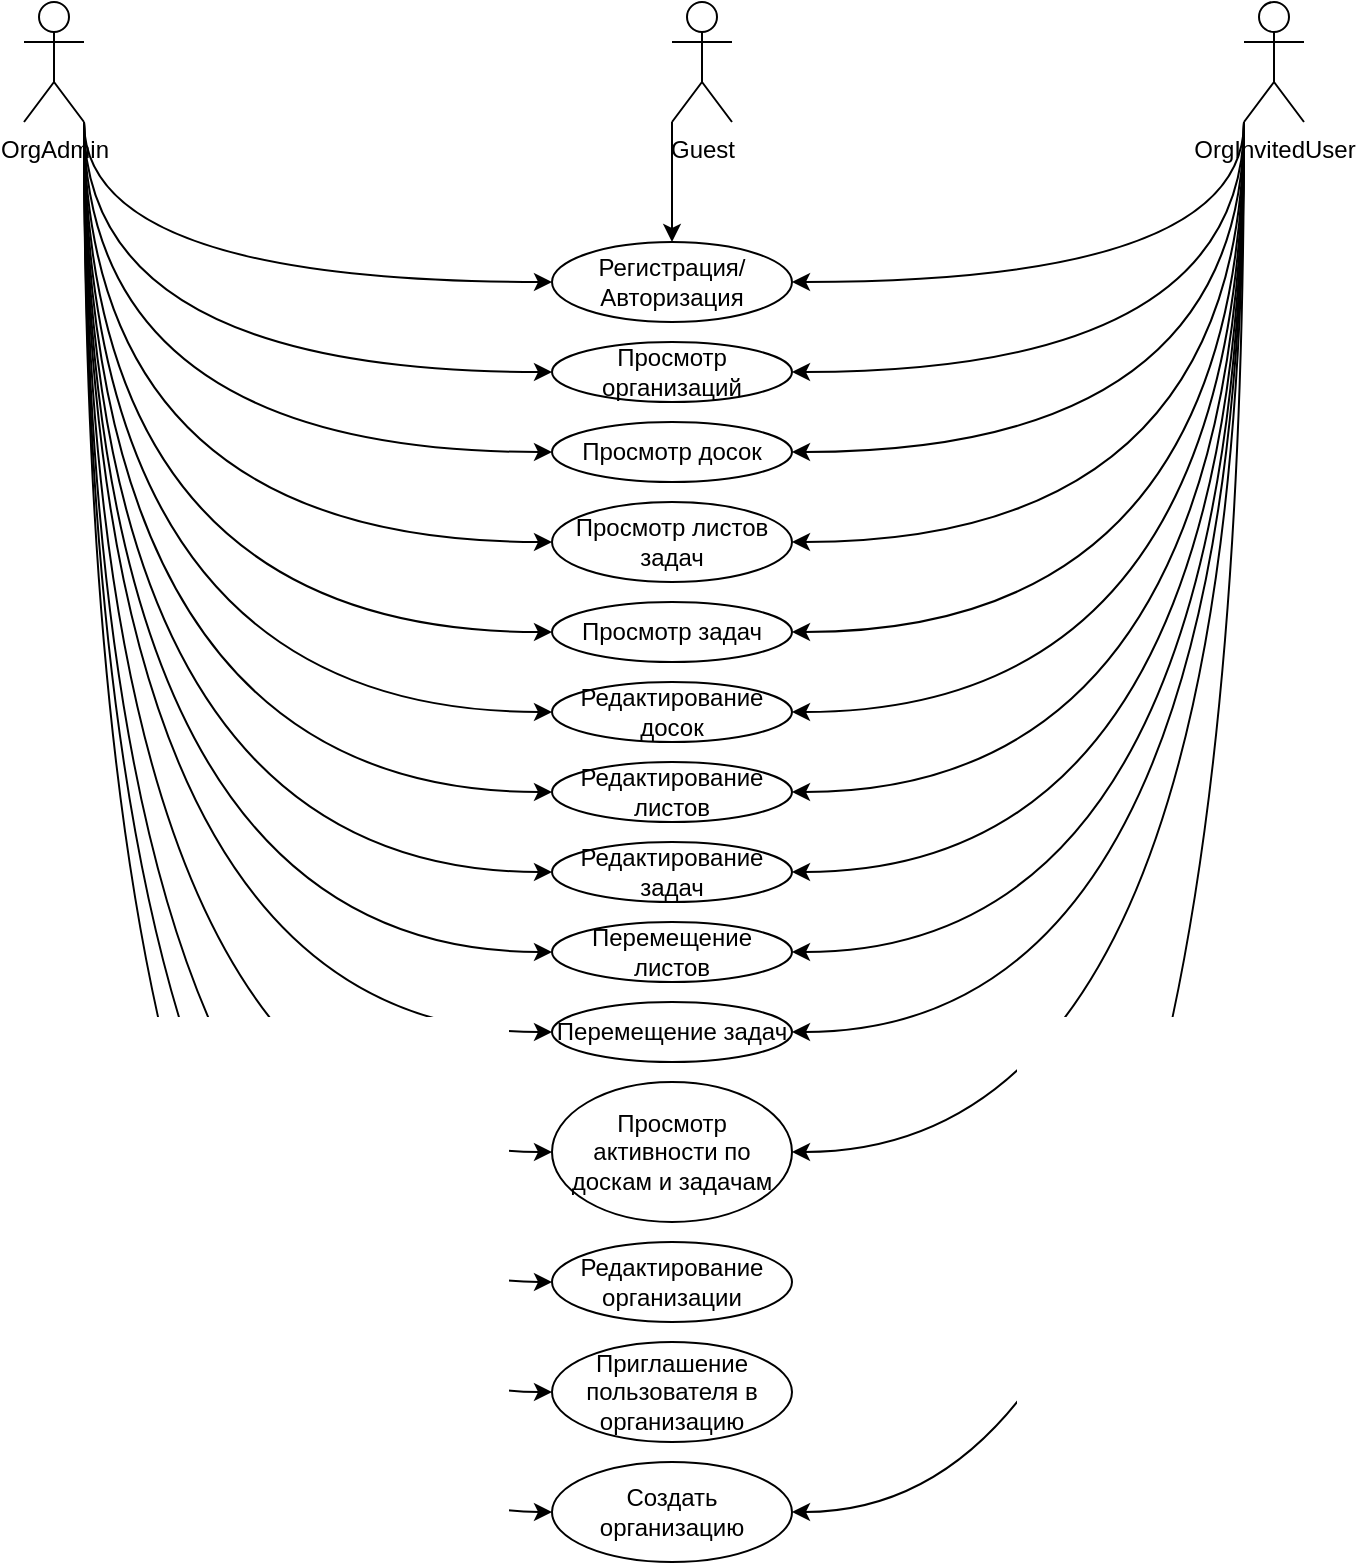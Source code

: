 <mxfile version="22.1.17" type="device">
  <diagram name="Страница — 1" id="kRa0nONRpZ12WPJY8AqM">
    <mxGraphModel dx="1434" dy="790" grid="1" gridSize="10" guides="1" tooltips="1" connect="1" arrows="1" fold="1" page="1" pageScale="1" pageWidth="827" pageHeight="1169" math="0" shadow="0">
      <root>
        <mxCell id="0" />
        <mxCell id="1" parent="0" />
        <mxCell id="XXbTRqVZssGIew6GxQ21-12" style="edgeStyle=orthogonalEdgeStyle;rounded=0;orthogonalLoop=1;jettySize=auto;html=1;exitX=1;exitY=1;exitDx=0;exitDy=0;exitPerimeter=0;entryX=0;entryY=0.5;entryDx=0;entryDy=0;curved=1;" edge="1" parent="1" source="XXbTRqVZssGIew6GxQ21-1" target="XXbTRqVZssGIew6GxQ21-6">
          <mxGeometry relative="1" as="geometry" />
        </mxCell>
        <mxCell id="XXbTRqVZssGIew6GxQ21-22" style="edgeStyle=orthogonalEdgeStyle;rounded=0;orthogonalLoop=1;jettySize=auto;html=1;exitX=1;exitY=1;exitDx=0;exitDy=0;exitPerimeter=0;entryX=0;entryY=0.5;entryDx=0;entryDy=0;curved=1;" edge="1" parent="1" source="XXbTRqVZssGIew6GxQ21-1" target="XXbTRqVZssGIew6GxQ21-7">
          <mxGeometry relative="1" as="geometry" />
        </mxCell>
        <mxCell id="XXbTRqVZssGIew6GxQ21-23" style="edgeStyle=orthogonalEdgeStyle;rounded=0;orthogonalLoop=1;jettySize=auto;html=1;exitX=1;exitY=1;exitDx=0;exitDy=0;exitPerimeter=0;entryX=0;entryY=0.5;entryDx=0;entryDy=0;curved=1;" edge="1" parent="1" source="XXbTRqVZssGIew6GxQ21-1" target="XXbTRqVZssGIew6GxQ21-8">
          <mxGeometry relative="1" as="geometry" />
        </mxCell>
        <mxCell id="XXbTRqVZssGIew6GxQ21-24" style="edgeStyle=orthogonalEdgeStyle;rounded=0;orthogonalLoop=1;jettySize=auto;html=1;exitX=1;exitY=1;exitDx=0;exitDy=0;exitPerimeter=0;entryX=0;entryY=0.5;entryDx=0;entryDy=0;curved=1;" edge="1" parent="1" source="XXbTRqVZssGIew6GxQ21-1" target="XXbTRqVZssGIew6GxQ21-9">
          <mxGeometry relative="1" as="geometry" />
        </mxCell>
        <mxCell id="XXbTRqVZssGIew6GxQ21-25" style="edgeStyle=orthogonalEdgeStyle;rounded=0;orthogonalLoop=1;jettySize=auto;html=1;exitX=1;exitY=1;exitDx=0;exitDy=0;exitPerimeter=0;entryX=0;entryY=0.5;entryDx=0;entryDy=0;curved=1;" edge="1" parent="1" source="XXbTRqVZssGIew6GxQ21-1" target="XXbTRqVZssGIew6GxQ21-10">
          <mxGeometry relative="1" as="geometry" />
        </mxCell>
        <mxCell id="XXbTRqVZssGIew6GxQ21-26" style="edgeStyle=orthogonalEdgeStyle;rounded=0;orthogonalLoop=1;jettySize=auto;html=1;exitX=1;exitY=1;exitDx=0;exitDy=0;exitPerimeter=0;entryX=0;entryY=0.5;entryDx=0;entryDy=0;curved=1;" edge="1" parent="1" source="XXbTRqVZssGIew6GxQ21-1" target="XXbTRqVZssGIew6GxQ21-16">
          <mxGeometry relative="1" as="geometry" />
        </mxCell>
        <mxCell id="XXbTRqVZssGIew6GxQ21-28" style="edgeStyle=orthogonalEdgeStyle;rounded=0;orthogonalLoop=1;jettySize=auto;html=1;exitX=1;exitY=1;exitDx=0;exitDy=0;exitPerimeter=0;entryX=0;entryY=0.5;entryDx=0;entryDy=0;curved=1;" edge="1" parent="1" source="XXbTRqVZssGIew6GxQ21-1" target="XXbTRqVZssGIew6GxQ21-27">
          <mxGeometry relative="1" as="geometry" />
        </mxCell>
        <mxCell id="XXbTRqVZssGIew6GxQ21-36" style="edgeStyle=orthogonalEdgeStyle;rounded=0;orthogonalLoop=1;jettySize=auto;html=1;exitX=1;exitY=1;exitDx=0;exitDy=0;exitPerimeter=0;entryX=0;entryY=0.5;entryDx=0;entryDy=0;curved=1;" edge="1" parent="1" source="XXbTRqVZssGIew6GxQ21-1" target="XXbTRqVZssGIew6GxQ21-31">
          <mxGeometry relative="1" as="geometry" />
        </mxCell>
        <mxCell id="XXbTRqVZssGIew6GxQ21-37" style="edgeStyle=orthogonalEdgeStyle;rounded=0;orthogonalLoop=1;jettySize=auto;html=1;exitX=1;exitY=1;exitDx=0;exitDy=0;exitPerimeter=0;entryX=0;entryY=0.5;entryDx=0;entryDy=0;curved=1;" edge="1" parent="1" source="XXbTRqVZssGIew6GxQ21-1" target="XXbTRqVZssGIew6GxQ21-32">
          <mxGeometry relative="1" as="geometry" />
        </mxCell>
        <mxCell id="XXbTRqVZssGIew6GxQ21-38" style="edgeStyle=orthogonalEdgeStyle;rounded=0;orthogonalLoop=1;jettySize=auto;html=1;exitX=1;exitY=1;exitDx=0;exitDy=0;exitPerimeter=0;entryX=0;entryY=0.5;entryDx=0;entryDy=0;curved=1;" edge="1" parent="1" source="XXbTRqVZssGIew6GxQ21-1" target="XXbTRqVZssGIew6GxQ21-33">
          <mxGeometry relative="1" as="geometry" />
        </mxCell>
        <mxCell id="XXbTRqVZssGIew6GxQ21-39" style="edgeStyle=orthogonalEdgeStyle;rounded=0;orthogonalLoop=1;jettySize=auto;html=1;exitX=1;exitY=1;exitDx=0;exitDy=0;exitPerimeter=0;entryX=0;entryY=0.5;entryDx=0;entryDy=0;curved=1;" edge="1" parent="1" source="XXbTRqVZssGIew6GxQ21-1" target="XXbTRqVZssGIew6GxQ21-34">
          <mxGeometry relative="1" as="geometry" />
        </mxCell>
        <mxCell id="XXbTRqVZssGIew6GxQ21-40" style="edgeStyle=orthogonalEdgeStyle;rounded=0;orthogonalLoop=1;jettySize=auto;html=1;exitX=1;exitY=1;exitDx=0;exitDy=0;exitPerimeter=0;entryX=0;entryY=0.5;entryDx=0;entryDy=0;curved=1;" edge="1" parent="1" source="XXbTRqVZssGIew6GxQ21-1" target="XXbTRqVZssGIew6GxQ21-35">
          <mxGeometry relative="1" as="geometry" />
        </mxCell>
        <mxCell id="XXbTRqVZssGIew6GxQ21-47" style="edgeStyle=orthogonalEdgeStyle;rounded=0;orthogonalLoop=1;jettySize=auto;html=1;exitX=1;exitY=1;exitDx=0;exitDy=0;exitPerimeter=0;entryX=0;entryY=0.5;entryDx=0;entryDy=0;curved=1;" edge="1" parent="1" source="XXbTRqVZssGIew6GxQ21-1" target="XXbTRqVZssGIew6GxQ21-46">
          <mxGeometry relative="1" as="geometry" />
        </mxCell>
        <mxCell id="XXbTRqVZssGIew6GxQ21-49" style="edgeStyle=orthogonalEdgeStyle;rounded=0;orthogonalLoop=1;jettySize=auto;html=1;exitX=1;exitY=1;exitDx=0;exitDy=0;exitPerimeter=0;entryX=0;entryY=0.5;entryDx=0;entryDy=0;curved=1;" edge="1" parent="1" source="XXbTRqVZssGIew6GxQ21-1" target="XXbTRqVZssGIew6GxQ21-48">
          <mxGeometry relative="1" as="geometry" />
        </mxCell>
        <mxCell id="XXbTRqVZssGIew6GxQ21-1" value="OrgAdmin" style="shape=umlActor;verticalLabelPosition=bottom;verticalAlign=top;html=1;outlineConnect=0;" vertex="1" parent="1">
          <mxGeometry x="90" y="160" width="30" height="60" as="geometry" />
        </mxCell>
        <mxCell id="XXbTRqVZssGIew6GxQ21-15" style="edgeStyle=orthogonalEdgeStyle;rounded=0;orthogonalLoop=1;jettySize=auto;html=1;exitX=0;exitY=1;exitDx=0;exitDy=0;exitPerimeter=0;entryX=1;entryY=0.5;entryDx=0;entryDy=0;curved=1;" edge="1" parent="1" source="XXbTRqVZssGIew6GxQ21-4" target="XXbTRqVZssGIew6GxQ21-6">
          <mxGeometry relative="1" as="geometry" />
        </mxCell>
        <mxCell id="XXbTRqVZssGIew6GxQ21-17" style="edgeStyle=orthogonalEdgeStyle;rounded=0;orthogonalLoop=1;jettySize=auto;html=1;exitX=0;exitY=1;exitDx=0;exitDy=0;exitPerimeter=0;entryX=1;entryY=0.5;entryDx=0;entryDy=0;curved=1;" edge="1" parent="1" source="XXbTRqVZssGIew6GxQ21-4" target="XXbTRqVZssGIew6GxQ21-7">
          <mxGeometry relative="1" as="geometry" />
        </mxCell>
        <mxCell id="XXbTRqVZssGIew6GxQ21-18" style="edgeStyle=orthogonalEdgeStyle;rounded=0;orthogonalLoop=1;jettySize=auto;html=1;exitX=0;exitY=1;exitDx=0;exitDy=0;exitPerimeter=0;entryX=1;entryY=0.5;entryDx=0;entryDy=0;curved=1;" edge="1" parent="1" source="XXbTRqVZssGIew6GxQ21-4" target="XXbTRqVZssGIew6GxQ21-8">
          <mxGeometry relative="1" as="geometry" />
        </mxCell>
        <mxCell id="XXbTRqVZssGIew6GxQ21-19" style="edgeStyle=orthogonalEdgeStyle;rounded=0;orthogonalLoop=1;jettySize=auto;html=1;exitX=0;exitY=1;exitDx=0;exitDy=0;exitPerimeter=0;entryX=1;entryY=0.5;entryDx=0;entryDy=0;curved=1;" edge="1" parent="1" source="XXbTRqVZssGIew6GxQ21-4" target="XXbTRqVZssGIew6GxQ21-9">
          <mxGeometry relative="1" as="geometry" />
        </mxCell>
        <mxCell id="XXbTRqVZssGIew6GxQ21-20" style="edgeStyle=orthogonalEdgeStyle;rounded=0;orthogonalLoop=1;jettySize=auto;html=1;exitX=0;exitY=1;exitDx=0;exitDy=0;exitPerimeter=0;entryX=1;entryY=0.5;entryDx=0;entryDy=0;curved=1;" edge="1" parent="1" source="XXbTRqVZssGIew6GxQ21-4" target="XXbTRqVZssGIew6GxQ21-10">
          <mxGeometry relative="1" as="geometry" />
        </mxCell>
        <mxCell id="XXbTRqVZssGIew6GxQ21-21" style="edgeStyle=orthogonalEdgeStyle;rounded=0;orthogonalLoop=1;jettySize=auto;html=1;exitX=0;exitY=1;exitDx=0;exitDy=0;exitPerimeter=0;entryX=1;entryY=0.5;entryDx=0;entryDy=0;curved=1;" edge="1" parent="1" source="XXbTRqVZssGIew6GxQ21-4" target="XXbTRqVZssGIew6GxQ21-16">
          <mxGeometry relative="1" as="geometry" />
        </mxCell>
        <mxCell id="XXbTRqVZssGIew6GxQ21-41" style="edgeStyle=orthogonalEdgeStyle;rounded=0;orthogonalLoop=1;jettySize=auto;html=1;exitX=0;exitY=1;exitDx=0;exitDy=0;exitPerimeter=0;entryX=1;entryY=0.5;entryDx=0;entryDy=0;curved=1;" edge="1" parent="1" source="XXbTRqVZssGIew6GxQ21-4" target="XXbTRqVZssGIew6GxQ21-31">
          <mxGeometry relative="1" as="geometry" />
        </mxCell>
        <mxCell id="XXbTRqVZssGIew6GxQ21-42" style="edgeStyle=orthogonalEdgeStyle;rounded=0;orthogonalLoop=1;jettySize=auto;html=1;exitX=0;exitY=1;exitDx=0;exitDy=0;exitPerimeter=0;entryX=1;entryY=0.5;entryDx=0;entryDy=0;curved=1;" edge="1" parent="1" source="XXbTRqVZssGIew6GxQ21-4" target="XXbTRqVZssGIew6GxQ21-32">
          <mxGeometry relative="1" as="geometry" />
        </mxCell>
        <mxCell id="XXbTRqVZssGIew6GxQ21-43" style="edgeStyle=orthogonalEdgeStyle;rounded=0;orthogonalLoop=1;jettySize=auto;html=1;exitX=0;exitY=1;exitDx=0;exitDy=0;exitPerimeter=0;entryX=1;entryY=0.5;entryDx=0;entryDy=0;curved=1;" edge="1" parent="1" source="XXbTRqVZssGIew6GxQ21-4" target="XXbTRqVZssGIew6GxQ21-33">
          <mxGeometry relative="1" as="geometry" />
        </mxCell>
        <mxCell id="XXbTRqVZssGIew6GxQ21-44" style="edgeStyle=orthogonalEdgeStyle;rounded=0;orthogonalLoop=1;jettySize=auto;html=1;exitX=0;exitY=1;exitDx=0;exitDy=0;exitPerimeter=0;entryX=1;entryY=0.5;entryDx=0;entryDy=0;curved=1;" edge="1" parent="1" source="XXbTRqVZssGIew6GxQ21-4" target="XXbTRqVZssGIew6GxQ21-34">
          <mxGeometry relative="1" as="geometry" />
        </mxCell>
        <mxCell id="XXbTRqVZssGIew6GxQ21-45" style="edgeStyle=orthogonalEdgeStyle;rounded=0;orthogonalLoop=1;jettySize=auto;html=1;exitX=0;exitY=1;exitDx=0;exitDy=0;exitPerimeter=0;entryX=1;entryY=0.5;entryDx=0;entryDy=0;curved=1;" edge="1" parent="1" source="XXbTRqVZssGIew6GxQ21-4" target="XXbTRqVZssGIew6GxQ21-35">
          <mxGeometry relative="1" as="geometry" />
        </mxCell>
        <mxCell id="XXbTRqVZssGIew6GxQ21-50" style="edgeStyle=orthogonalEdgeStyle;rounded=0;orthogonalLoop=1;jettySize=auto;html=1;exitX=0;exitY=1;exitDx=0;exitDy=0;exitPerimeter=0;entryX=1;entryY=0.5;entryDx=0;entryDy=0;curved=1;" edge="1" parent="1" source="XXbTRqVZssGIew6GxQ21-4" target="XXbTRqVZssGIew6GxQ21-48">
          <mxGeometry relative="1" as="geometry" />
        </mxCell>
        <mxCell id="XXbTRqVZssGIew6GxQ21-4" value="OrgInvitedUser" style="shape=umlActor;verticalLabelPosition=bottom;verticalAlign=top;html=1;outlineConnect=0;" vertex="1" parent="1">
          <mxGeometry x="700" y="160" width="30" height="60" as="geometry" />
        </mxCell>
        <mxCell id="XXbTRqVZssGIew6GxQ21-6" value="&lt;div&gt;Регистрация/&lt;/div&gt;&lt;div&gt;Авторизация&lt;/div&gt;" style="ellipse;whiteSpace=wrap;html=1;" vertex="1" parent="1">
          <mxGeometry x="354" y="280" width="120" height="40" as="geometry" />
        </mxCell>
        <mxCell id="XXbTRqVZssGIew6GxQ21-7" value="Просмотр организаций" style="ellipse;whiteSpace=wrap;html=1;" vertex="1" parent="1">
          <mxGeometry x="354" y="330" width="120" height="30" as="geometry" />
        </mxCell>
        <mxCell id="XXbTRqVZssGIew6GxQ21-8" value="Просмотр досок" style="ellipse;whiteSpace=wrap;html=1;" vertex="1" parent="1">
          <mxGeometry x="354" y="370" width="120" height="30" as="geometry" />
        </mxCell>
        <mxCell id="XXbTRqVZssGIew6GxQ21-9" value="Просмотр листов задач" style="ellipse;whiteSpace=wrap;html=1;" vertex="1" parent="1">
          <mxGeometry x="354" y="410" width="120" height="40" as="geometry" />
        </mxCell>
        <mxCell id="XXbTRqVZssGIew6GxQ21-10" value="Просмотр задач" style="ellipse;whiteSpace=wrap;html=1;" vertex="1" parent="1">
          <mxGeometry x="354" y="460" width="120" height="30" as="geometry" />
        </mxCell>
        <mxCell id="XXbTRqVZssGIew6GxQ21-13" style="edgeStyle=orthogonalEdgeStyle;rounded=0;orthogonalLoop=1;jettySize=auto;html=1;exitX=0;exitY=1;exitDx=0;exitDy=0;exitPerimeter=0;entryX=0.5;entryY=0;entryDx=0;entryDy=0;curved=1;" edge="1" parent="1" source="XXbTRqVZssGIew6GxQ21-11" target="XXbTRqVZssGIew6GxQ21-6">
          <mxGeometry relative="1" as="geometry" />
        </mxCell>
        <mxCell id="XXbTRqVZssGIew6GxQ21-11" value="Guest" style="shape=umlActor;verticalLabelPosition=bottom;verticalAlign=top;html=1;outlineConnect=0;" vertex="1" parent="1">
          <mxGeometry x="414" y="160" width="30" height="60" as="geometry" />
        </mxCell>
        <mxCell id="XXbTRqVZssGIew6GxQ21-16" value="Просмотр активности по доскам и задачам" style="ellipse;whiteSpace=wrap;html=1;" vertex="1" parent="1">
          <mxGeometry x="354" y="700" width="120" height="70" as="geometry" />
        </mxCell>
        <mxCell id="XXbTRqVZssGIew6GxQ21-27" value="Редактирование организации" style="ellipse;whiteSpace=wrap;html=1;" vertex="1" parent="1">
          <mxGeometry x="354" y="780" width="120" height="40" as="geometry" />
        </mxCell>
        <mxCell id="XXbTRqVZssGIew6GxQ21-31" value="Редактирование досок" style="ellipse;whiteSpace=wrap;html=1;" vertex="1" parent="1">
          <mxGeometry x="354" y="500" width="120" height="30" as="geometry" />
        </mxCell>
        <mxCell id="XXbTRqVZssGIew6GxQ21-32" value="Редактирование листов" style="ellipse;whiteSpace=wrap;html=1;" vertex="1" parent="1">
          <mxGeometry x="354" y="540" width="120" height="30" as="geometry" />
        </mxCell>
        <mxCell id="XXbTRqVZssGIew6GxQ21-33" value="Редактирование задач" style="ellipse;whiteSpace=wrap;html=1;" vertex="1" parent="1">
          <mxGeometry x="354" y="580" width="120" height="30" as="geometry" />
        </mxCell>
        <mxCell id="XXbTRqVZssGIew6GxQ21-34" value="Перемещение листов" style="ellipse;whiteSpace=wrap;html=1;" vertex="1" parent="1">
          <mxGeometry x="354" y="620" width="120" height="30" as="geometry" />
        </mxCell>
        <mxCell id="XXbTRqVZssGIew6GxQ21-35" value="Перемещение задач" style="ellipse;whiteSpace=wrap;html=1;" vertex="1" parent="1">
          <mxGeometry x="354" y="660" width="120" height="30" as="geometry" />
        </mxCell>
        <mxCell id="XXbTRqVZssGIew6GxQ21-46" value="Приглашение пользователя в организацию" style="ellipse;whiteSpace=wrap;html=1;" vertex="1" parent="1">
          <mxGeometry x="354" y="830" width="120" height="50" as="geometry" />
        </mxCell>
        <mxCell id="XXbTRqVZssGIew6GxQ21-48" value="Создать организацию" style="ellipse;whiteSpace=wrap;html=1;" vertex="1" parent="1">
          <mxGeometry x="354" y="890" width="120" height="50" as="geometry" />
        </mxCell>
      </root>
    </mxGraphModel>
  </diagram>
</mxfile>
